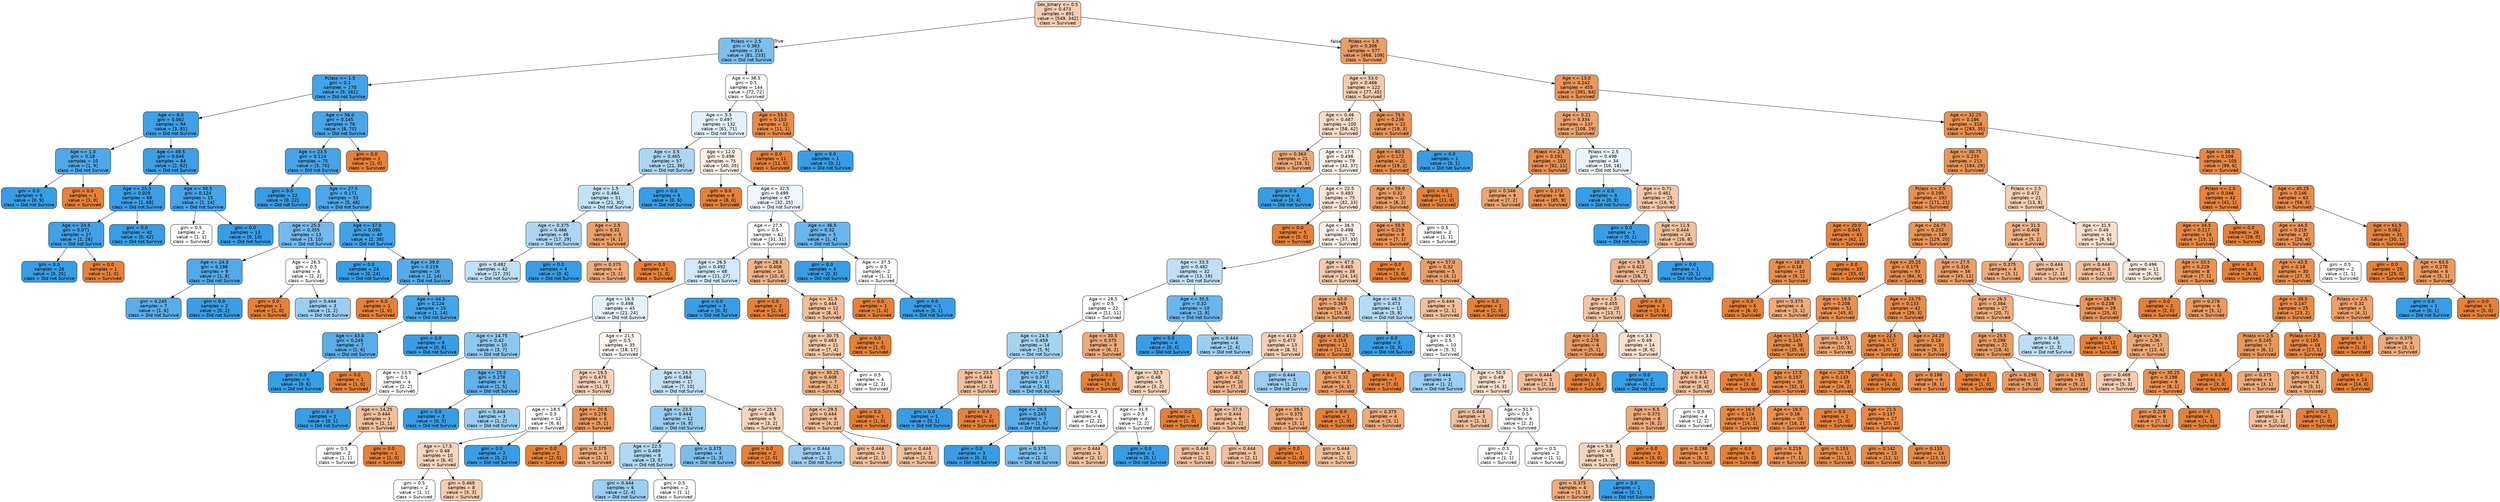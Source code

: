 digraph Tree {
node [shape=box, style="filled, rounded", color="black", fontname=helvetica] ;
edge [fontname=helvetica] ;
0 [label="Sex_binary <= 0.5\ngini = 0.473\nsamples = 891\nvalue = [549, 342]\nclass = Survived", fillcolor="#f5cfb4"] ;
1 [label="Pclass <= 2.5\ngini = 0.383\nsamples = 314\nvalue = [81, 233]\nclass = Did not Survive", fillcolor="#7ebfee"] ;
0 -> 1 [labeldistance=2.5, labelangle=45, headlabel="True"] ;
2 [label="Pclass <= 1.5\ngini = 0.1\nsamples = 170\nvalue = [9, 161]\nclass = Did not Survive", fillcolor="#44a2e6"] ;
1 -> 2 ;
3 [label="Age <= 8.0\ngini = 0.062\nsamples = 94\nvalue = [3, 91]\nclass = Did not Survive", fillcolor="#40a0e6"] ;
2 -> 3 ;
4 [label="Age <= 1.0\ngini = 0.18\nsamples = 10\nvalue = [1, 9]\nclass = Did not Survive", fillcolor="#4fa8e8"] ;
3 -> 4 ;
5 [label="gini = 0.0\nsamples = 9\nvalue = [0, 9]\nclass = Did not Survive", fillcolor="#399de5"] ;
4 -> 5 ;
6 [label="gini = 0.0\nsamples = 1\nvalue = [1, 0]\nclass = Survived", fillcolor="#e58139"] ;
4 -> 6 ;
7 [label="Age <= 49.5\ngini = 0.046\nsamples = 84\nvalue = [2, 82]\nclass = Did not Survive", fillcolor="#3e9fe6"] ;
3 -> 7 ;
8 [label="Age <= 25.5\ngini = 0.029\nsamples = 69\nvalue = [1, 68]\nclass = Did not Survive", fillcolor="#3c9ee5"] ;
7 -> 8 ;
9 [label="Age <= 24.5\ngini = 0.071\nsamples = 27\nvalue = [1, 26]\nclass = Did not Survive", fillcolor="#41a1e6"] ;
8 -> 9 ;
10 [label="gini = 0.0\nsamples = 26\nvalue = [0, 26]\nclass = Did not Survive", fillcolor="#399de5"] ;
9 -> 10 ;
11 [label="gini = 0.0\nsamples = 1\nvalue = [1, 0]\nclass = Survived", fillcolor="#e58139"] ;
9 -> 11 ;
12 [label="gini = 0.0\nsamples = 42\nvalue = [0, 42]\nclass = Did not Survive", fillcolor="#399de5"] ;
8 -> 12 ;
13 [label="Age <= 50.5\ngini = 0.124\nsamples = 15\nvalue = [1, 14]\nclass = Did not Survive", fillcolor="#47a4e7"] ;
7 -> 13 ;
14 [label="gini = 0.5\nsamples = 2\nvalue = [1, 1]\nclass = Survived", fillcolor="#ffffff"] ;
13 -> 14 ;
15 [label="gini = 0.0\nsamples = 13\nvalue = [0, 13]\nclass = Did not Survive", fillcolor="#399de5"] ;
13 -> 15 ;
16 [label="Age <= 56.0\ngini = 0.145\nsamples = 76\nvalue = [6, 70]\nclass = Did not Survive", fillcolor="#4aa5e7"] ;
2 -> 16 ;
17 [label="Age <= 23.5\ngini = 0.124\nsamples = 75\nvalue = [5, 70]\nclass = Did not Survive", fillcolor="#47a4e7"] ;
16 -> 17 ;
18 [label="gini = 0.0\nsamples = 22\nvalue = [0, 22]\nclass = Did not Survive", fillcolor="#399de5"] ;
17 -> 18 ;
19 [label="Age <= 27.5\ngini = 0.171\nsamples = 53\nvalue = [5, 48]\nclass = Did not Survive", fillcolor="#4ea7e8"] ;
17 -> 19 ;
20 [label="Age <= 25.5\ngini = 0.355\nsamples = 13\nvalue = [3, 10]\nclass = Did not Survive", fillcolor="#74baed"] ;
19 -> 20 ;
21 [label="Age <= 24.5\ngini = 0.198\nsamples = 9\nvalue = [1, 8]\nclass = Did not Survive", fillcolor="#52a9e8"] ;
20 -> 21 ;
22 [label="gini = 0.245\nsamples = 7\nvalue = [1, 6]\nclass = Did not Survive", fillcolor="#5aade9"] ;
21 -> 22 ;
23 [label="gini = 0.0\nsamples = 2\nvalue = [0, 2]\nclass = Did not Survive", fillcolor="#399de5"] ;
21 -> 23 ;
24 [label="Age <= 26.5\ngini = 0.5\nsamples = 4\nvalue = [2, 2]\nclass = Survived", fillcolor="#ffffff"] ;
20 -> 24 ;
25 [label="gini = 0.0\nsamples = 1\nvalue = [1, 0]\nclass = Survived", fillcolor="#e58139"] ;
24 -> 25 ;
26 [label="gini = 0.444\nsamples = 3\nvalue = [1, 2]\nclass = Did not Survive", fillcolor="#9ccef2"] ;
24 -> 26 ;
27 [label="Age <= 37.0\ngini = 0.095\nsamples = 40\nvalue = [2, 38]\nclass = Did not Survive", fillcolor="#43a2e6"] ;
19 -> 27 ;
28 [label="gini = 0.0\nsamples = 24\nvalue = [0, 24]\nclass = Did not Survive", fillcolor="#399de5"] ;
27 -> 28 ;
29 [label="Age <= 39.0\ngini = 0.219\nsamples = 16\nvalue = [2, 14]\nclass = Did not Survive", fillcolor="#55abe9"] ;
27 -> 29 ;
30 [label="gini = 0.0\nsamples = 1\nvalue = [1, 0]\nclass = Survived", fillcolor="#e58139"] ;
29 -> 30 ;
31 [label="Age <= 44.5\ngini = 0.124\nsamples = 15\nvalue = [1, 14]\nclass = Did not Survive", fillcolor="#47a4e7"] ;
29 -> 31 ;
32 [label="Age <= 43.0\ngini = 0.245\nsamples = 7\nvalue = [1, 6]\nclass = Did not Survive", fillcolor="#5aade9"] ;
31 -> 32 ;
33 [label="gini = 0.0\nsamples = 6\nvalue = [0, 6]\nclass = Did not Survive", fillcolor="#399de5"] ;
32 -> 33 ;
34 [label="gini = 0.0\nsamples = 1\nvalue = [1, 0]\nclass = Survived", fillcolor="#e58139"] ;
32 -> 34 ;
35 [label="gini = 0.0\nsamples = 8\nvalue = [0, 8]\nclass = Did not Survive", fillcolor="#399de5"] ;
31 -> 35 ;
36 [label="gini = 0.0\nsamples = 1\nvalue = [1, 0]\nclass = Survived", fillcolor="#e58139"] ;
16 -> 36 ;
37 [label="Age <= 38.5\ngini = 0.5\nsamples = 144\nvalue = [72, 72]\nclass = Survived", fillcolor="#ffffff"] ;
1 -> 37 ;
38 [label="Age <= 5.5\ngini = 0.497\nsamples = 132\nvalue = [61, 71]\nclass = Did not Survive", fillcolor="#e3f1fb"] ;
37 -> 38 ;
39 [label="Age <= 3.5\ngini = 0.465\nsamples = 57\nvalue = [21, 36]\nclass = Did not Survive", fillcolor="#acd6f4"] ;
38 -> 39 ;
40 [label="Age <= 1.5\ngini = 0.484\nsamples = 51\nvalue = [21, 30]\nclass = Did not Survive", fillcolor="#c4e2f7"] ;
39 -> 40 ;
41 [label="Age <= 0.375\ngini = 0.466\nsamples = 46\nvalue = [17, 29]\nclass = Did not Survive", fillcolor="#add6f4"] ;
40 -> 41 ;
42 [label="gini = 0.482\nsamples = 42\nvalue = [17, 25]\nclass = Did not Survive", fillcolor="#c0e0f7"] ;
41 -> 42 ;
43 [label="gini = 0.0\nsamples = 4\nvalue = [0, 4]\nclass = Did not Survive", fillcolor="#399de5"] ;
41 -> 43 ;
44 [label="Age <= 2.5\ngini = 0.32\nsamples = 5\nvalue = [4, 1]\nclass = Survived", fillcolor="#eca06a"] ;
40 -> 44 ;
45 [label="gini = 0.375\nsamples = 4\nvalue = [3, 1]\nclass = Survived", fillcolor="#eeab7b"] ;
44 -> 45 ;
46 [label="gini = 0.0\nsamples = 1\nvalue = [1, 0]\nclass = Survived", fillcolor="#e58139"] ;
44 -> 46 ;
47 [label="gini = 0.0\nsamples = 6\nvalue = [0, 6]\nclass = Did not Survive", fillcolor="#399de5"] ;
39 -> 47 ;
48 [label="Age <= 12.0\ngini = 0.498\nsamples = 75\nvalue = [40, 35]\nclass = Survived", fillcolor="#fcefe6"] ;
38 -> 48 ;
49 [label="gini = 0.0\nsamples = 8\nvalue = [8, 0]\nclass = Survived", fillcolor="#e58139"] ;
48 -> 49 ;
50 [label="Age <= 32.5\ngini = 0.499\nsamples = 67\nvalue = [32, 35]\nclass = Did not Survive", fillcolor="#eef7fd"] ;
48 -> 50 ;
51 [label="Age <= 27.5\ngini = 0.5\nsamples = 62\nvalue = [31, 31]\nclass = Survived", fillcolor="#ffffff"] ;
50 -> 51 ;
52 [label="Age <= 26.5\ngini = 0.492\nsamples = 48\nvalue = [21, 27]\nclass = Did not Survive", fillcolor="#d3e9f9"] ;
51 -> 52 ;
53 [label="Age <= 16.5\ngini = 0.498\nsamples = 45\nvalue = [21, 24]\nclass = Did not Survive", fillcolor="#e6f3fc"] ;
52 -> 53 ;
54 [label="Age <= 14.75\ngini = 0.42\nsamples = 10\nvalue = [3, 7]\nclass = Did not Survive", fillcolor="#8ec7f0"] ;
53 -> 54 ;
55 [label="Age <= 13.5\ngini = 0.5\nsamples = 4\nvalue = [2, 2]\nclass = Survived", fillcolor="#ffffff"] ;
54 -> 55 ;
56 [label="gini = 0.0\nsamples = 1\nvalue = [0, 1]\nclass = Did not Survive", fillcolor="#399de5"] ;
55 -> 56 ;
57 [label="Age <= 14.25\ngini = 0.444\nsamples = 3\nvalue = [2, 1]\nclass = Survived", fillcolor="#f2c09c"] ;
55 -> 57 ;
58 [label="gini = 0.5\nsamples = 2\nvalue = [1, 1]\nclass = Survived", fillcolor="#ffffff"] ;
57 -> 58 ;
59 [label="gini = 0.0\nsamples = 1\nvalue = [1, 0]\nclass = Survived", fillcolor="#e58139"] ;
57 -> 59 ;
60 [label="Age <= 15.5\ngini = 0.278\nsamples = 6\nvalue = [1, 5]\nclass = Did not Survive", fillcolor="#61b1ea"] ;
54 -> 60 ;
61 [label="gini = 0.0\nsamples = 3\nvalue = [0, 3]\nclass = Did not Survive", fillcolor="#399de5"] ;
60 -> 61 ;
62 [label="gini = 0.444\nsamples = 3\nvalue = [1, 2]\nclass = Did not Survive", fillcolor="#9ccef2"] ;
60 -> 62 ;
63 [label="Age <= 21.5\ngini = 0.5\nsamples = 35\nvalue = [18, 17]\nclass = Survived", fillcolor="#fef8f4"] ;
53 -> 63 ;
64 [label="Age <= 19.5\ngini = 0.475\nsamples = 18\nvalue = [11, 7]\nclass = Survived", fillcolor="#f6d1b7"] ;
63 -> 64 ;
65 [label="Age <= 18.5\ngini = 0.5\nsamples = 12\nvalue = [6, 6]\nclass = Survived", fillcolor="#ffffff"] ;
64 -> 65 ;
66 [label="Age <= 17.5\ngini = 0.48\nsamples = 10\nvalue = [6, 4]\nclass = Survived", fillcolor="#f6d5bd"] ;
65 -> 66 ;
67 [label="gini = 0.5\nsamples = 2\nvalue = [1, 1]\nclass = Survived", fillcolor="#ffffff"] ;
66 -> 67 ;
68 [label="gini = 0.469\nsamples = 8\nvalue = [5, 3]\nclass = Survived", fillcolor="#f5cdb0"] ;
66 -> 68 ;
69 [label="gini = 0.0\nsamples = 2\nvalue = [0, 2]\nclass = Did not Survive", fillcolor="#399de5"] ;
65 -> 69 ;
70 [label="Age <= 20.5\ngini = 0.278\nsamples = 6\nvalue = [5, 1]\nclass = Survived", fillcolor="#ea9a61"] ;
64 -> 70 ;
71 [label="gini = 0.0\nsamples = 2\nvalue = [2, 0]\nclass = Survived", fillcolor="#e58139"] ;
70 -> 71 ;
72 [label="gini = 0.375\nsamples = 4\nvalue = [3, 1]\nclass = Survived", fillcolor="#eeab7b"] ;
70 -> 72 ;
73 [label="Age <= 24.5\ngini = 0.484\nsamples = 17\nvalue = [7, 10]\nclass = Did not Survive", fillcolor="#c4e2f7"] ;
63 -> 73 ;
74 [label="Age <= 23.5\ngini = 0.444\nsamples = 12\nvalue = [4, 8]\nclass = Did not Survive", fillcolor="#9ccef2"] ;
73 -> 74 ;
75 [label="Age <= 22.5\ngini = 0.469\nsamples = 8\nvalue = [3, 5]\nclass = Did not Survive", fillcolor="#b0d8f5"] ;
74 -> 75 ;
76 [label="gini = 0.444\nsamples = 6\nvalue = [2, 4]\nclass = Did not Survive", fillcolor="#9ccef2"] ;
75 -> 76 ;
77 [label="gini = 0.5\nsamples = 2\nvalue = [1, 1]\nclass = Survived", fillcolor="#ffffff"] ;
75 -> 77 ;
78 [label="gini = 0.375\nsamples = 4\nvalue = [1, 3]\nclass = Did not Survive", fillcolor="#7bbeee"] ;
74 -> 78 ;
79 [label="Age <= 25.5\ngini = 0.48\nsamples = 5\nvalue = [3, 2]\nclass = Survived", fillcolor="#f6d5bd"] ;
73 -> 79 ;
80 [label="gini = 0.0\nsamples = 2\nvalue = [2, 0]\nclass = Survived", fillcolor="#e58139"] ;
79 -> 80 ;
81 [label="gini = 0.444\nsamples = 3\nvalue = [1, 2]\nclass = Did not Survive", fillcolor="#9ccef2"] ;
79 -> 81 ;
82 [label="gini = 0.0\nsamples = 3\nvalue = [0, 3]\nclass = Did not Survive", fillcolor="#399de5"] ;
52 -> 82 ;
83 [label="Age <= 28.5\ngini = 0.408\nsamples = 14\nvalue = [10, 4]\nclass = Survived", fillcolor="#efb388"] ;
51 -> 83 ;
84 [label="gini = 0.0\nsamples = 2\nvalue = [2, 0]\nclass = Survived", fillcolor="#e58139"] ;
83 -> 84 ;
85 [label="Age <= 31.5\ngini = 0.444\nsamples = 12\nvalue = [8, 4]\nclass = Survived", fillcolor="#f2c09c"] ;
83 -> 85 ;
86 [label="Age <= 30.75\ngini = 0.463\nsamples = 11\nvalue = [7, 4]\nclass = Survived", fillcolor="#f4c9aa"] ;
85 -> 86 ;
87 [label="Age <= 30.25\ngini = 0.408\nsamples = 7\nvalue = [5, 2]\nclass = Survived", fillcolor="#efb388"] ;
86 -> 87 ;
88 [label="Age <= 29.5\ngini = 0.444\nsamples = 6\nvalue = [4, 2]\nclass = Survived", fillcolor="#f2c09c"] ;
87 -> 88 ;
89 [label="gini = 0.444\nsamples = 3\nvalue = [2, 1]\nclass = Survived", fillcolor="#f2c09c"] ;
88 -> 89 ;
90 [label="gini = 0.444\nsamples = 3\nvalue = [2, 1]\nclass = Survived", fillcolor="#f2c09c"] ;
88 -> 90 ;
91 [label="gini = 0.0\nsamples = 1\nvalue = [1, 0]\nclass = Survived", fillcolor="#e58139"] ;
87 -> 91 ;
92 [label="gini = 0.5\nsamples = 4\nvalue = [2, 2]\nclass = Survived", fillcolor="#ffffff"] ;
86 -> 92 ;
93 [label="gini = 0.0\nsamples = 1\nvalue = [1, 0]\nclass = Survived", fillcolor="#e58139"] ;
85 -> 93 ;
94 [label="Age <= 36.5\ngini = 0.32\nsamples = 5\nvalue = [1, 4]\nclass = Did not Survive", fillcolor="#6ab6ec"] ;
50 -> 94 ;
95 [label="gini = 0.0\nsamples = 3\nvalue = [0, 3]\nclass = Did not Survive", fillcolor="#399de5"] ;
94 -> 95 ;
96 [label="Age <= 37.5\ngini = 0.5\nsamples = 2\nvalue = [1, 1]\nclass = Survived", fillcolor="#ffffff"] ;
94 -> 96 ;
97 [label="gini = 0.0\nsamples = 1\nvalue = [1, 0]\nclass = Survived", fillcolor="#e58139"] ;
96 -> 97 ;
98 [label="gini = 0.0\nsamples = 1\nvalue = [0, 1]\nclass = Did not Survive", fillcolor="#399de5"] ;
96 -> 98 ;
99 [label="Age <= 55.5\ngini = 0.153\nsamples = 12\nvalue = [11, 1]\nclass = Survived", fillcolor="#e78c4b"] ;
37 -> 99 ;
100 [label="gini = 0.0\nsamples = 11\nvalue = [11, 0]\nclass = Survived", fillcolor="#e58139"] ;
99 -> 100 ;
101 [label="gini = 0.0\nsamples = 1\nvalue = [0, 1]\nclass = Did not Survive", fillcolor="#399de5"] ;
99 -> 101 ;
102 [label="Pclass <= 1.5\ngini = 0.306\nsamples = 577\nvalue = [468, 109]\nclass = Survived", fillcolor="#eb9e67"] ;
0 -> 102 [labeldistance=2.5, labelangle=-45, headlabel="False"] ;
103 [label="Age <= 53.0\ngini = 0.466\nsamples = 122\nvalue = [77, 45]\nclass = Survived", fillcolor="#f4cbad"] ;
102 -> 103 ;
104 [label="Age <= 0.46\ngini = 0.487\nsamples = 100\nvalue = [58, 42]\nclass = Survived", fillcolor="#f8dcc8"] ;
103 -> 104 ;
105 [label="gini = 0.363\nsamples = 21\nvalue = [16, 5]\nclass = Survived", fillcolor="#eda877"] ;
104 -> 105 ;
106 [label="Age <= 17.5\ngini = 0.498\nsamples = 79\nvalue = [42, 37]\nclass = Survived", fillcolor="#fcf0e7"] ;
104 -> 106 ;
107 [label="gini = 0.0\nsamples = 4\nvalue = [0, 4]\nclass = Did not Survive", fillcolor="#399de5"] ;
106 -> 107 ;
108 [label="Age <= 22.5\ngini = 0.493\nsamples = 75\nvalue = [42, 33]\nclass = Survived", fillcolor="#f9e4d5"] ;
106 -> 108 ;
109 [label="gini = 0.0\nsamples = 5\nvalue = [5, 0]\nclass = Survived", fillcolor="#e58139"] ;
108 -> 109 ;
110 [label="Age <= 36.5\ngini = 0.498\nsamples = 70\nvalue = [37, 33]\nclass = Survived", fillcolor="#fcf1ea"] ;
108 -> 110 ;
111 [label="Age <= 33.5\ngini = 0.482\nsamples = 32\nvalue = [13, 19]\nclass = Did not Survive", fillcolor="#c0e0f7"] ;
110 -> 111 ;
112 [label="Age <= 28.5\ngini = 0.5\nsamples = 22\nvalue = [11, 11]\nclass = Survived", fillcolor="#ffffff"] ;
111 -> 112 ;
113 [label="Age <= 24.5\ngini = 0.459\nsamples = 14\nvalue = [5, 9]\nclass = Did not Survive", fillcolor="#a7d3f3"] ;
112 -> 113 ;
114 [label="Age <= 23.5\ngini = 0.444\nsamples = 3\nvalue = [2, 1]\nclass = Survived", fillcolor="#f2c09c"] ;
113 -> 114 ;
115 [label="gini = 0.0\nsamples = 1\nvalue = [0, 1]\nclass = Did not Survive", fillcolor="#399de5"] ;
114 -> 115 ;
116 [label="gini = 0.0\nsamples = 2\nvalue = [2, 0]\nclass = Survived", fillcolor="#e58139"] ;
114 -> 116 ;
117 [label="Age <= 27.5\ngini = 0.397\nsamples = 11\nvalue = [3, 8]\nclass = Did not Survive", fillcolor="#83c2ef"] ;
113 -> 117 ;
118 [label="Age <= 26.5\ngini = 0.245\nsamples = 7\nvalue = [1, 6]\nclass = Did not Survive", fillcolor="#5aade9"] ;
117 -> 118 ;
119 [label="gini = 0.0\nsamples = 3\nvalue = [0, 3]\nclass = Did not Survive", fillcolor="#399de5"] ;
118 -> 119 ;
120 [label="gini = 0.375\nsamples = 4\nvalue = [1, 3]\nclass = Did not Survive", fillcolor="#7bbeee"] ;
118 -> 120 ;
121 [label="gini = 0.5\nsamples = 4\nvalue = [2, 2]\nclass = Survived", fillcolor="#ffffff"] ;
117 -> 121 ;
122 [label="Age <= 30.5\ngini = 0.375\nsamples = 8\nvalue = [6, 2]\nclass = Survived", fillcolor="#eeab7b"] ;
112 -> 122 ;
123 [label="gini = 0.0\nsamples = 3\nvalue = [3, 0]\nclass = Survived", fillcolor="#e58139"] ;
122 -> 123 ;
124 [label="Age <= 32.5\ngini = 0.48\nsamples = 5\nvalue = [3, 2]\nclass = Survived", fillcolor="#f6d5bd"] ;
122 -> 124 ;
125 [label="Age <= 31.5\ngini = 0.5\nsamples = 4\nvalue = [2, 2]\nclass = Survived", fillcolor="#ffffff"] ;
124 -> 125 ;
126 [label="gini = 0.444\nsamples = 3\nvalue = [2, 1]\nclass = Survived", fillcolor="#f2c09c"] ;
125 -> 126 ;
127 [label="gini = 0.0\nsamples = 1\nvalue = [0, 1]\nclass = Did not Survive", fillcolor="#399de5"] ;
125 -> 127 ;
128 [label="gini = 0.0\nsamples = 1\nvalue = [1, 0]\nclass = Survived", fillcolor="#e58139"] ;
124 -> 128 ;
129 [label="Age <= 35.5\ngini = 0.32\nsamples = 10\nvalue = [2, 8]\nclass = Did not Survive", fillcolor="#6ab6ec"] ;
111 -> 129 ;
130 [label="gini = 0.0\nsamples = 4\nvalue = [0, 4]\nclass = Did not Survive", fillcolor="#399de5"] ;
129 -> 130 ;
131 [label="gini = 0.444\nsamples = 6\nvalue = [2, 4]\nclass = Did not Survive", fillcolor="#9ccef2"] ;
129 -> 131 ;
132 [label="Age <= 47.5\ngini = 0.465\nsamples = 38\nvalue = [24, 14]\nclass = Survived", fillcolor="#f4caac"] ;
110 -> 132 ;
133 [label="Age <= 43.0\ngini = 0.365\nsamples = 25\nvalue = [19, 6]\nclass = Survived", fillcolor="#eda978"] ;
132 -> 133 ;
134 [label="Age <= 41.0\ngini = 0.473\nsamples = 13\nvalue = [8, 5]\nclass = Survived", fillcolor="#f5d0b5"] ;
133 -> 134 ;
135 [label="Age <= 38.5\ngini = 0.42\nsamples = 10\nvalue = [7, 3]\nclass = Survived", fillcolor="#f0b78e"] ;
134 -> 135 ;
136 [label="Age <= 37.5\ngini = 0.444\nsamples = 6\nvalue = [4, 2]\nclass = Survived", fillcolor="#f2c09c"] ;
135 -> 136 ;
137 [label="gini = 0.444\nsamples = 3\nvalue = [2, 1]\nclass = Survived", fillcolor="#f2c09c"] ;
136 -> 137 ;
138 [label="gini = 0.444\nsamples = 3\nvalue = [2, 1]\nclass = Survived", fillcolor="#f2c09c"] ;
136 -> 138 ;
139 [label="Age <= 39.5\ngini = 0.375\nsamples = 4\nvalue = [3, 1]\nclass = Survived", fillcolor="#eeab7b"] ;
135 -> 139 ;
140 [label="gini = 0.0\nsamples = 1\nvalue = [1, 0]\nclass = Survived", fillcolor="#e58139"] ;
139 -> 140 ;
141 [label="gini = 0.444\nsamples = 3\nvalue = [2, 1]\nclass = Survived", fillcolor="#f2c09c"] ;
139 -> 141 ;
142 [label="gini = 0.444\nsamples = 3\nvalue = [1, 2]\nclass = Did not Survive", fillcolor="#9ccef2"] ;
134 -> 142 ;
143 [label="Age <= 45.25\ngini = 0.153\nsamples = 12\nvalue = [11, 1]\nclass = Survived", fillcolor="#e78c4b"] ;
133 -> 143 ;
144 [label="Age <= 44.5\ngini = 0.32\nsamples = 5\nvalue = [4, 1]\nclass = Survived", fillcolor="#eca06a"] ;
143 -> 144 ;
145 [label="gini = 0.0\nsamples = 1\nvalue = [1, 0]\nclass = Survived", fillcolor="#e58139"] ;
144 -> 145 ;
146 [label="gini = 0.375\nsamples = 4\nvalue = [3, 1]\nclass = Survived", fillcolor="#eeab7b"] ;
144 -> 146 ;
147 [label="gini = 0.0\nsamples = 7\nvalue = [7, 0]\nclass = Survived", fillcolor="#e58139"] ;
143 -> 147 ;
148 [label="Age <= 48.5\ngini = 0.473\nsamples = 13\nvalue = [5, 8]\nclass = Did not Survive", fillcolor="#b5daf5"] ;
132 -> 148 ;
149 [label="gini = 0.0\nsamples = 3\nvalue = [0, 3]\nclass = Did not Survive", fillcolor="#399de5"] ;
148 -> 149 ;
150 [label="Age <= 49.5\ngini = 0.5\nsamples = 10\nvalue = [5, 5]\nclass = Survived", fillcolor="#ffffff"] ;
148 -> 150 ;
151 [label="gini = 0.444\nsamples = 3\nvalue = [1, 2]\nclass = Did not Survive", fillcolor="#9ccef2"] ;
150 -> 151 ;
152 [label="Age <= 50.5\ngini = 0.49\nsamples = 7\nvalue = [4, 3]\nclass = Survived", fillcolor="#f8e0ce"] ;
150 -> 152 ;
153 [label="gini = 0.444\nsamples = 3\nvalue = [2, 1]\nclass = Survived", fillcolor="#f2c09c"] ;
152 -> 153 ;
154 [label="Age <= 51.5\ngini = 0.5\nsamples = 4\nvalue = [2, 2]\nclass = Survived", fillcolor="#ffffff"] ;
152 -> 154 ;
155 [label="gini = 0.5\nsamples = 2\nvalue = [1, 1]\nclass = Survived", fillcolor="#ffffff"] ;
154 -> 155 ;
156 [label="gini = 0.5\nsamples = 2\nvalue = [1, 1]\nclass = Survived", fillcolor="#ffffff"] ;
154 -> 156 ;
157 [label="Age <= 75.5\ngini = 0.236\nsamples = 22\nvalue = [19, 3]\nclass = Survived", fillcolor="#e99558"] ;
103 -> 157 ;
158 [label="Age <= 60.5\ngini = 0.172\nsamples = 21\nvalue = [19, 2]\nclass = Survived", fillcolor="#e88e4e"] ;
157 -> 158 ;
159 [label="Age <= 59.0\ngini = 0.32\nsamples = 10\nvalue = [8, 2]\nclass = Survived", fillcolor="#eca06a"] ;
158 -> 159 ;
160 [label="Age <= 55.5\ngini = 0.219\nsamples = 8\nvalue = [7, 1]\nclass = Survived", fillcolor="#e99355"] ;
159 -> 160 ;
161 [label="gini = 0.0\nsamples = 3\nvalue = [3, 0]\nclass = Survived", fillcolor="#e58139"] ;
160 -> 161 ;
162 [label="Age <= 57.0\ngini = 0.32\nsamples = 5\nvalue = [4, 1]\nclass = Survived", fillcolor="#eca06a"] ;
160 -> 162 ;
163 [label="gini = 0.444\nsamples = 3\nvalue = [2, 1]\nclass = Survived", fillcolor="#f2c09c"] ;
162 -> 163 ;
164 [label="gini = 0.0\nsamples = 2\nvalue = [2, 0]\nclass = Survived", fillcolor="#e58139"] ;
162 -> 164 ;
165 [label="gini = 0.5\nsamples = 2\nvalue = [1, 1]\nclass = Survived", fillcolor="#ffffff"] ;
159 -> 165 ;
166 [label="gini = 0.0\nsamples = 11\nvalue = [11, 0]\nclass = Survived", fillcolor="#e58139"] ;
158 -> 166 ;
167 [label="gini = 0.0\nsamples = 1\nvalue = [0, 1]\nclass = Did not Survive", fillcolor="#399de5"] ;
157 -> 167 ;
168 [label="Age <= 13.0\ngini = 0.242\nsamples = 455\nvalue = [391, 64]\nclass = Survived", fillcolor="#e99659"] ;
102 -> 168 ;
169 [label="Age <= 0.21\ngini = 0.334\nsamples = 137\nvalue = [108, 29]\nclass = Survived", fillcolor="#eca36e"] ;
168 -> 169 ;
170 [label="Pclass <= 2.5\ngini = 0.191\nsamples = 103\nvalue = [92, 11]\nclass = Survived", fillcolor="#e89051"] ;
169 -> 170 ;
171 [label="gini = 0.346\nsamples = 9\nvalue = [7, 2]\nclass = Survived", fillcolor="#eca572"] ;
170 -> 171 ;
172 [label="gini = 0.173\nsamples = 94\nvalue = [85, 9]\nclass = Survived", fillcolor="#e88e4e"] ;
170 -> 172 ;
173 [label="Pclass <= 2.5\ngini = 0.498\nsamples = 34\nvalue = [16, 18]\nclass = Did not Survive", fillcolor="#e9f4fc"] ;
169 -> 173 ;
174 [label="gini = 0.0\nsamples = 9\nvalue = [0, 9]\nclass = Did not Survive", fillcolor="#399de5"] ;
173 -> 174 ;
175 [label="Age <= 0.71\ngini = 0.461\nsamples = 25\nvalue = [16, 9]\nclass = Survived", fillcolor="#f4c8a8"] ;
173 -> 175 ;
176 [label="gini = 0.0\nsamples = 1\nvalue = [0, 1]\nclass = Did not Survive", fillcolor="#399de5"] ;
175 -> 176 ;
177 [label="Age <= 11.5\ngini = 0.444\nsamples = 24\nvalue = [16, 8]\nclass = Survived", fillcolor="#f2c09c"] ;
175 -> 177 ;
178 [label="Age <= 9.5\ngini = 0.423\nsamples = 23\nvalue = [16, 7]\nclass = Survived", fillcolor="#f0b890"] ;
177 -> 178 ;
179 [label="Age <= 2.5\ngini = 0.455\nsamples = 20\nvalue = [13, 7]\nclass = Survived", fillcolor="#f3c5a4"] ;
178 -> 179 ;
180 [label="Age <= 1.5\ngini = 0.278\nsamples = 6\nvalue = [5, 1]\nclass = Survived", fillcolor="#ea9a61"] ;
179 -> 180 ;
181 [label="gini = 0.444\nsamples = 3\nvalue = [2, 1]\nclass = Survived", fillcolor="#f2c09c"] ;
180 -> 181 ;
182 [label="gini = 0.0\nsamples = 3\nvalue = [3, 0]\nclass = Survived", fillcolor="#e58139"] ;
180 -> 182 ;
183 [label="Age <= 3.5\ngini = 0.49\nsamples = 14\nvalue = [8, 6]\nclass = Survived", fillcolor="#f8e0ce"] ;
179 -> 183 ;
184 [label="gini = 0.0\nsamples = 2\nvalue = [0, 2]\nclass = Did not Survive", fillcolor="#399de5"] ;
183 -> 184 ;
185 [label="Age <= 8.5\ngini = 0.444\nsamples = 12\nvalue = [8, 4]\nclass = Survived", fillcolor="#f2c09c"] ;
183 -> 185 ;
186 [label="Age <= 6.5\ngini = 0.375\nsamples = 8\nvalue = [6, 2]\nclass = Survived", fillcolor="#eeab7b"] ;
185 -> 186 ;
187 [label="Age <= 5.0\ngini = 0.48\nsamples = 5\nvalue = [3, 2]\nclass = Survived", fillcolor="#f6d5bd"] ;
186 -> 187 ;
188 [label="gini = 0.375\nsamples = 4\nvalue = [3, 1]\nclass = Survived", fillcolor="#eeab7b"] ;
187 -> 188 ;
189 [label="gini = 0.0\nsamples = 1\nvalue = [0, 1]\nclass = Did not Survive", fillcolor="#399de5"] ;
187 -> 189 ;
190 [label="gini = 0.0\nsamples = 3\nvalue = [3, 0]\nclass = Survived", fillcolor="#e58139"] ;
186 -> 190 ;
191 [label="gini = 0.5\nsamples = 4\nvalue = [2, 2]\nclass = Survived", fillcolor="#ffffff"] ;
185 -> 191 ;
192 [label="gini = 0.0\nsamples = 3\nvalue = [3, 0]\nclass = Survived", fillcolor="#e58139"] ;
178 -> 192 ;
193 [label="gini = 0.0\nsamples = 1\nvalue = [0, 1]\nclass = Did not Survive", fillcolor="#399de5"] ;
177 -> 193 ;
194 [label="Age <= 32.25\ngini = 0.196\nsamples = 318\nvalue = [283, 35]\nclass = Survived", fillcolor="#e89151"] ;
168 -> 194 ;
195 [label="Age <= 30.75\ngini = 0.235\nsamples = 213\nvalue = [184, 29]\nclass = Survived", fillcolor="#e99558"] ;
194 -> 195 ;
196 [label="Pclass <= 2.5\ngini = 0.195\nsamples = 192\nvalue = [171, 21]\nclass = Survived", fillcolor="#e89051"] ;
195 -> 196 ;
197 [label="Age <= 20.0\ngini = 0.045\nsamples = 43\nvalue = [42, 1]\nclass = Survived", fillcolor="#e6843e"] ;
196 -> 197 ;
198 [label="Age <= 18.5\ngini = 0.18\nsamples = 10\nvalue = [9, 1]\nclass = Survived", fillcolor="#e88f4f"] ;
197 -> 198 ;
199 [label="gini = 0.0\nsamples = 6\nvalue = [6, 0]\nclass = Survived", fillcolor="#e58139"] ;
198 -> 199 ;
200 [label="gini = 0.375\nsamples = 4\nvalue = [3, 1]\nclass = Survived", fillcolor="#eeab7b"] ;
198 -> 200 ;
201 [label="gini = 0.0\nsamples = 33\nvalue = [33, 0]\nclass = Survived", fillcolor="#e58139"] ;
197 -> 201 ;
202 [label="Age <= 24.75\ngini = 0.232\nsamples = 149\nvalue = [129, 20]\nclass = Survived", fillcolor="#e99558"] ;
196 -> 202 ;
203 [label="Age <= 20.25\ngini = 0.175\nsamples = 93\nvalue = [84, 9]\nclass = Survived", fillcolor="#e88e4e"] ;
202 -> 203 ;
204 [label="Age <= 19.5\ngini = 0.208\nsamples = 51\nvalue = [45, 6]\nclass = Survived", fillcolor="#e89253"] ;
203 -> 204 ;
205 [label="Age <= 15.5\ngini = 0.145\nsamples = 38\nvalue = [35, 3]\nclass = Survived", fillcolor="#e78c4a"] ;
204 -> 205 ;
206 [label="gini = 0.0\nsamples = 3\nvalue = [3, 0]\nclass = Survived", fillcolor="#e58139"] ;
205 -> 206 ;
207 [label="Age <= 17.5\ngini = 0.157\nsamples = 35\nvalue = [32, 3]\nclass = Survived", fillcolor="#e78d4c"] ;
205 -> 207 ;
208 [label="Age <= 16.5\ngini = 0.124\nsamples = 15\nvalue = [14, 1]\nclass = Survived", fillcolor="#e78a47"] ;
207 -> 208 ;
209 [label="gini = 0.198\nsamples = 9\nvalue = [8, 1]\nclass = Survived", fillcolor="#e89152"] ;
208 -> 209 ;
210 [label="gini = 0.0\nsamples = 6\nvalue = [6, 0]\nclass = Survived", fillcolor="#e58139"] ;
208 -> 210 ;
211 [label="Age <= 18.5\ngini = 0.18\nsamples = 20\nvalue = [18, 2]\nclass = Survived", fillcolor="#e88f4f"] ;
207 -> 211 ;
212 [label="gini = 0.219\nsamples = 8\nvalue = [7, 1]\nclass = Survived", fillcolor="#e99355"] ;
211 -> 212 ;
213 [label="gini = 0.153\nsamples = 12\nvalue = [11, 1]\nclass = Survived", fillcolor="#e78c4b"] ;
211 -> 213 ;
214 [label="gini = 0.355\nsamples = 13\nvalue = [10, 3]\nclass = Survived", fillcolor="#eda774"] ;
204 -> 214 ;
215 [label="Age <= 23.75\ngini = 0.133\nsamples = 42\nvalue = [39, 3]\nclass = Survived", fillcolor="#e78b48"] ;
203 -> 215 ;
216 [label="Age <= 22.5\ngini = 0.117\nsamples = 32\nvalue = [30, 2]\nclass = Survived", fillcolor="#e78946"] ;
215 -> 216 ;
217 [label="Age <= 20.75\ngini = 0.133\nsamples = 28\nvalue = [26, 2]\nclass = Survived", fillcolor="#e78b48"] ;
216 -> 217 ;
218 [label="gini = 0.0\nsamples = 1\nvalue = [1, 0]\nclass = Survived", fillcolor="#e58139"] ;
217 -> 218 ;
219 [label="Age <= 21.5\ngini = 0.137\nsamples = 27\nvalue = [25, 2]\nclass = Survived", fillcolor="#e78b49"] ;
217 -> 219 ;
220 [label="gini = 0.142\nsamples = 13\nvalue = [12, 1]\nclass = Survived", fillcolor="#e78c49"] ;
219 -> 220 ;
221 [label="gini = 0.133\nsamples = 14\nvalue = [13, 1]\nclass = Survived", fillcolor="#e78b48"] ;
219 -> 221 ;
222 [label="gini = 0.0\nsamples = 4\nvalue = [4, 0]\nclass = Survived", fillcolor="#e58139"] ;
216 -> 222 ;
223 [label="Age <= 24.25\ngini = 0.18\nsamples = 10\nvalue = [9, 1]\nclass = Survived", fillcolor="#e88f4f"] ;
215 -> 223 ;
224 [label="gini = 0.198\nsamples = 9\nvalue = [8, 1]\nclass = Survived", fillcolor="#e89152"] ;
223 -> 224 ;
225 [label="gini = 0.0\nsamples = 1\nvalue = [1, 0]\nclass = Survived", fillcolor="#e58139"] ;
223 -> 225 ;
226 [label="Age <= 27.5\ngini = 0.316\nsamples = 56\nvalue = [45, 11]\nclass = Survived", fillcolor="#eba069"] ;
202 -> 226 ;
227 [label="Age <= 26.5\ngini = 0.384\nsamples = 27\nvalue = [20, 7]\nclass = Survived", fillcolor="#eead7e"] ;
226 -> 227 ;
228 [label="Age <= 25.5\ngini = 0.298\nsamples = 22\nvalue = [18, 4]\nclass = Survived", fillcolor="#eb9d65"] ;
227 -> 228 ;
229 [label="gini = 0.298\nsamples = 11\nvalue = [9, 2]\nclass = Survived", fillcolor="#eb9d65"] ;
228 -> 229 ;
230 [label="gini = 0.298\nsamples = 11\nvalue = [9, 2]\nclass = Survived", fillcolor="#eb9d65"] ;
228 -> 230 ;
231 [label="gini = 0.48\nsamples = 5\nvalue = [2, 3]\nclass = Did not Survive", fillcolor="#bddef6"] ;
227 -> 231 ;
232 [label="Age <= 28.75\ngini = 0.238\nsamples = 29\nvalue = [25, 4]\nclass = Survived", fillcolor="#e99559"] ;
226 -> 232 ;
233 [label="gini = 0.0\nsamples = 12\nvalue = [12, 0]\nclass = Survived", fillcolor="#e58139"] ;
232 -> 233 ;
234 [label="Age <= 29.5\ngini = 0.36\nsamples = 17\nvalue = [13, 4]\nclass = Survived", fillcolor="#eda876"] ;
232 -> 234 ;
235 [label="gini = 0.469\nsamples = 8\nvalue = [5, 3]\nclass = Survived", fillcolor="#f5cdb0"] ;
234 -> 235 ;
236 [label="Age <= 30.25\ngini = 0.198\nsamples = 9\nvalue = [8, 1]\nclass = Survived", fillcolor="#e89152"] ;
234 -> 236 ;
237 [label="gini = 0.219\nsamples = 8\nvalue = [7, 1]\nclass = Survived", fillcolor="#e99355"] ;
236 -> 237 ;
238 [label="gini = 0.0\nsamples = 1\nvalue = [1, 0]\nclass = Survived", fillcolor="#e58139"] ;
236 -> 238 ;
239 [label="Pclass <= 2.5\ngini = 0.472\nsamples = 21\nvalue = [13, 8]\nclass = Survived", fillcolor="#f5cfb3"] ;
195 -> 239 ;
240 [label="Age <= 31.5\ngini = 0.408\nsamples = 7\nvalue = [5, 2]\nclass = Survived", fillcolor="#efb388"] ;
239 -> 240 ;
241 [label="gini = 0.375\nsamples = 4\nvalue = [3, 1]\nclass = Survived", fillcolor="#eeab7b"] ;
240 -> 241 ;
242 [label="gini = 0.444\nsamples = 3\nvalue = [2, 1]\nclass = Survived", fillcolor="#f2c09c"] ;
240 -> 242 ;
243 [label="Age <= 31.5\ngini = 0.49\nsamples = 14\nvalue = [8, 6]\nclass = Survived", fillcolor="#f8e0ce"] ;
239 -> 243 ;
244 [label="gini = 0.444\nsamples = 3\nvalue = [2, 1]\nclass = Survived", fillcolor="#f2c09c"] ;
243 -> 244 ;
245 [label="gini = 0.496\nsamples = 11\nvalue = [6, 5]\nclass = Survived", fillcolor="#fbeade"] ;
243 -> 245 ;
246 [label="Age <= 38.5\ngini = 0.108\nsamples = 105\nvalue = [99, 6]\nclass = Survived", fillcolor="#e78945"] ;
194 -> 246 ;
247 [label="Pclass <= 2.5\ngini = 0.046\nsamples = 42\nvalue = [41, 1]\nclass = Survived", fillcolor="#e6843e"] ;
246 -> 247 ;
248 [label="Age <= 34.5\ngini = 0.117\nsamples = 16\nvalue = [15, 1]\nclass = Survived", fillcolor="#e78946"] ;
247 -> 248 ;
249 [label="Age <= 33.5\ngini = 0.219\nsamples = 8\nvalue = [7, 1]\nclass = Survived", fillcolor="#e99355"] ;
248 -> 249 ;
250 [label="gini = 0.0\nsamples = 2\nvalue = [2, 0]\nclass = Survived", fillcolor="#e58139"] ;
249 -> 250 ;
251 [label="gini = 0.278\nsamples = 6\nvalue = [5, 1]\nclass = Survived", fillcolor="#ea9a61"] ;
249 -> 251 ;
252 [label="gini = 0.0\nsamples = 8\nvalue = [8, 0]\nclass = Survived", fillcolor="#e58139"] ;
248 -> 252 ;
253 [label="gini = 0.0\nsamples = 26\nvalue = [26, 0]\nclass = Survived", fillcolor="#e58139"] ;
247 -> 253 ;
254 [label="Age <= 45.25\ngini = 0.146\nsamples = 63\nvalue = [58, 5]\nclass = Survived", fillcolor="#e78c4a"] ;
246 -> 254 ;
255 [label="Age <= 44.5\ngini = 0.219\nsamples = 32\nvalue = [28, 4]\nclass = Survived", fillcolor="#e99355"] ;
254 -> 255 ;
256 [label="Age <= 43.5\ngini = 0.18\nsamples = 30\nvalue = [27, 3]\nclass = Survived", fillcolor="#e88f4f"] ;
255 -> 256 ;
257 [label="Age <= 39.5\ngini = 0.147\nsamples = 25\nvalue = [23, 2]\nclass = Survived", fillcolor="#e78c4a"] ;
256 -> 257 ;
258 [label="Pclass <= 2.5\ngini = 0.245\nsamples = 7\nvalue = [6, 1]\nclass = Survived", fillcolor="#e9965a"] ;
257 -> 258 ;
259 [label="gini = 0.0\nsamples = 3\nvalue = [3, 0]\nclass = Survived", fillcolor="#e58139"] ;
258 -> 259 ;
260 [label="gini = 0.375\nsamples = 4\nvalue = [3, 1]\nclass = Survived", fillcolor="#eeab7b"] ;
258 -> 260 ;
261 [label="Pclass <= 2.5\ngini = 0.105\nsamples = 18\nvalue = [17, 1]\nclass = Survived", fillcolor="#e78845"] ;
257 -> 261 ;
262 [label="Age <= 42.5\ngini = 0.375\nsamples = 4\nvalue = [3, 1]\nclass = Survived", fillcolor="#eeab7b"] ;
261 -> 262 ;
263 [label="gini = 0.444\nsamples = 3\nvalue = [2, 1]\nclass = Survived", fillcolor="#f2c09c"] ;
262 -> 263 ;
264 [label="gini = 0.0\nsamples = 1\nvalue = [1, 0]\nclass = Survived", fillcolor="#e58139"] ;
262 -> 264 ;
265 [label="gini = 0.0\nsamples = 14\nvalue = [14, 0]\nclass = Survived", fillcolor="#e58139"] ;
261 -> 265 ;
266 [label="Pclass <= 2.5\ngini = 0.32\nsamples = 5\nvalue = [4, 1]\nclass = Survived", fillcolor="#eca06a"] ;
256 -> 266 ;
267 [label="gini = 0.0\nsamples = 1\nvalue = [1, 0]\nclass = Survived", fillcolor="#e58139"] ;
266 -> 267 ;
268 [label="gini = 0.375\nsamples = 4\nvalue = [3, 1]\nclass = Survived", fillcolor="#eeab7b"] ;
266 -> 268 ;
269 [label="gini = 0.5\nsamples = 2\nvalue = [1, 1]\nclass = Survived", fillcolor="#ffffff"] ;
255 -> 269 ;
270 [label="Age <= 61.5\ngini = 0.062\nsamples = 31\nvalue = [30, 1]\nclass = Survived", fillcolor="#e68540"] ;
254 -> 270 ;
271 [label="gini = 0.0\nsamples = 25\nvalue = [25, 0]\nclass = Survived", fillcolor="#e58139"] ;
270 -> 271 ;
272 [label="Age <= 63.5\ngini = 0.278\nsamples = 6\nvalue = [5, 1]\nclass = Survived", fillcolor="#ea9a61"] ;
270 -> 272 ;
273 [label="gini = 0.0\nsamples = 1\nvalue = [0, 1]\nclass = Did not Survive", fillcolor="#399de5"] ;
272 -> 273 ;
274 [label="gini = 0.0\nsamples = 5\nvalue = [5, 0]\nclass = Survived", fillcolor="#e58139"] ;
272 -> 274 ;
}